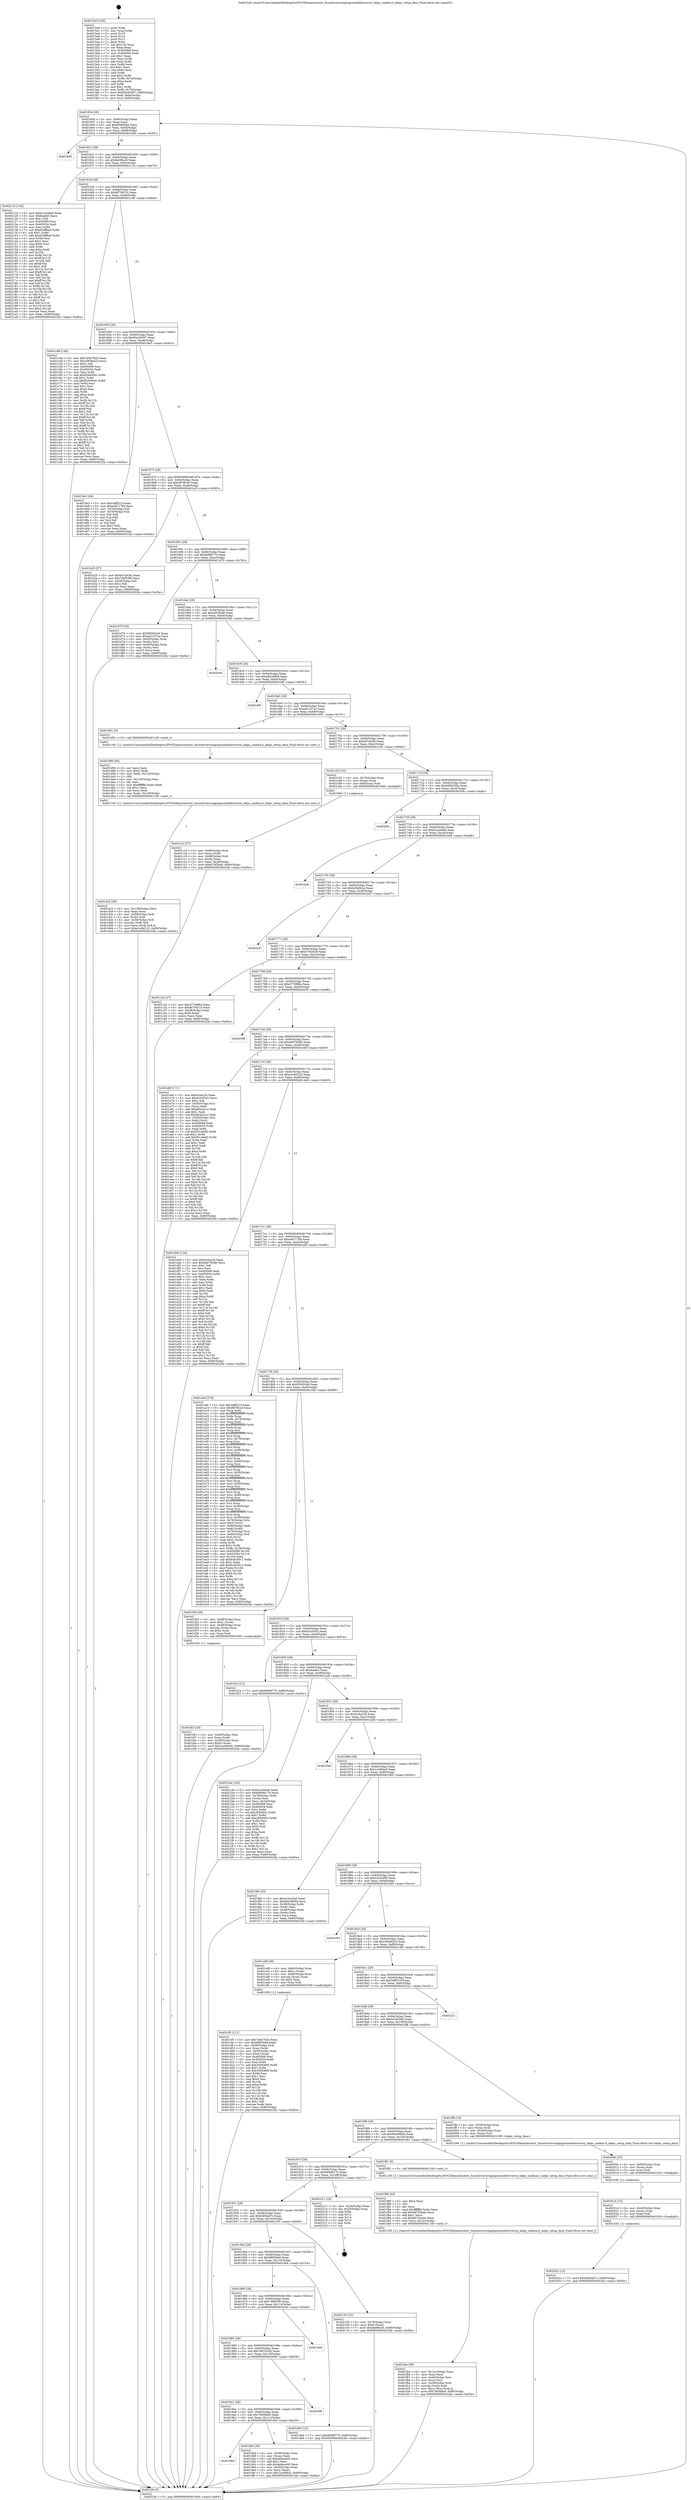 digraph "0x4015a0" {
  label = "0x4015a0 (/mnt/c/Users/mathe/Desktop/tcc/POCII/binaries/extr_linuxdriversstagingcomedidriversni_labpc_isadma.h_labpc_setup_dma_Final-ollvm.out::main(0))"
  labelloc = "t"
  node[shape=record]

  Entry [label="",width=0.3,height=0.3,shape=circle,fillcolor=black,style=filled]
  "0x401604" [label="{
     0x401604 [29]\l
     | [instrs]\l
     &nbsp;&nbsp;0x401604 \<+3\>: mov -0x80(%rbp),%eax\l
     &nbsp;&nbsp;0x401607 \<+2\>: mov %eax,%ecx\l
     &nbsp;&nbsp;0x401609 \<+6\>: sub $0x809d5fab,%ecx\l
     &nbsp;&nbsp;0x40160f \<+6\>: mov %eax,-0x94(%rbp)\l
     &nbsp;&nbsp;0x401615 \<+6\>: mov %ecx,-0x98(%rbp)\l
     &nbsp;&nbsp;0x40161b \<+6\>: je 0000000000401b93 \<main+0x5f3\>\l
  }"]
  "0x401b93" [label="{
     0x401b93\l
  }", style=dashed]
  "0x401621" [label="{
     0x401621 [28]\l
     | [instrs]\l
     &nbsp;&nbsp;0x401621 \<+5\>: jmp 0000000000401626 \<main+0x86\>\l
     &nbsp;&nbsp;0x401626 \<+6\>: mov -0x94(%rbp),%eax\l
     &nbsp;&nbsp;0x40162c \<+5\>: sub $0x8a0fbce5,%eax\l
     &nbsp;&nbsp;0x401631 \<+6\>: mov %eax,-0x9c(%rbp)\l
     &nbsp;&nbsp;0x401637 \<+6\>: je 000000000040211b \<main+0xb7b\>\l
  }"]
  Exit [label="",width=0.3,height=0.3,shape=circle,fillcolor=black,style=filled,peripheries=2]
  "0x40211b" [label="{
     0x40211b [144]\l
     | [instrs]\l
     &nbsp;&nbsp;0x40211b \<+5\>: mov $0xb1a2ebab,%eax\l
     &nbsp;&nbsp;0x402120 \<+5\>: mov $0x8aafe0,%ecx\l
     &nbsp;&nbsp;0x402125 \<+2\>: mov $0x1,%dl\l
     &nbsp;&nbsp;0x402127 \<+7\>: mov 0x405068,%esi\l
     &nbsp;&nbsp;0x40212e \<+7\>: mov 0x405054,%edi\l
     &nbsp;&nbsp;0x402135 \<+3\>: mov %esi,%r8d\l
     &nbsp;&nbsp;0x402138 \<+7\>: sub $0xd26ffba0,%r8d\l
     &nbsp;&nbsp;0x40213f \<+4\>: sub $0x1,%r8d\l
     &nbsp;&nbsp;0x402143 \<+7\>: add $0xd26ffba0,%r8d\l
     &nbsp;&nbsp;0x40214a \<+4\>: imul %r8d,%esi\l
     &nbsp;&nbsp;0x40214e \<+3\>: and $0x1,%esi\l
     &nbsp;&nbsp;0x402151 \<+3\>: cmp $0x0,%esi\l
     &nbsp;&nbsp;0x402154 \<+4\>: sete %r9b\l
     &nbsp;&nbsp;0x402158 \<+3\>: cmp $0xa,%edi\l
     &nbsp;&nbsp;0x40215b \<+4\>: setl %r10b\l
     &nbsp;&nbsp;0x40215f \<+3\>: mov %r9b,%r11b\l
     &nbsp;&nbsp;0x402162 \<+4\>: xor $0xff,%r11b\l
     &nbsp;&nbsp;0x402166 \<+3\>: mov %r10b,%bl\l
     &nbsp;&nbsp;0x402169 \<+3\>: xor $0xff,%bl\l
     &nbsp;&nbsp;0x40216c \<+3\>: xor $0x1,%dl\l
     &nbsp;&nbsp;0x40216f \<+3\>: mov %r11b,%r14b\l
     &nbsp;&nbsp;0x402172 \<+4\>: and $0xff,%r14b\l
     &nbsp;&nbsp;0x402176 \<+3\>: and %dl,%r9b\l
     &nbsp;&nbsp;0x402179 \<+3\>: mov %bl,%r15b\l
     &nbsp;&nbsp;0x40217c \<+4\>: and $0xff,%r15b\l
     &nbsp;&nbsp;0x402180 \<+3\>: and %dl,%r10b\l
     &nbsp;&nbsp;0x402183 \<+3\>: or %r9b,%r14b\l
     &nbsp;&nbsp;0x402186 \<+3\>: or %r10b,%r15b\l
     &nbsp;&nbsp;0x402189 \<+3\>: xor %r15b,%r14b\l
     &nbsp;&nbsp;0x40218c \<+3\>: or %bl,%r11b\l
     &nbsp;&nbsp;0x40218f \<+4\>: xor $0xff,%r11b\l
     &nbsp;&nbsp;0x402193 \<+3\>: or $0x1,%dl\l
     &nbsp;&nbsp;0x402196 \<+3\>: and %dl,%r11b\l
     &nbsp;&nbsp;0x402199 \<+3\>: or %r11b,%r14b\l
     &nbsp;&nbsp;0x40219c \<+4\>: test $0x1,%r14b\l
     &nbsp;&nbsp;0x4021a0 \<+3\>: cmovne %ecx,%eax\l
     &nbsp;&nbsp;0x4021a3 \<+3\>: mov %eax,-0x80(%rbp)\l
     &nbsp;&nbsp;0x4021a6 \<+5\>: jmp 00000000004022fa \<main+0xd5a\>\l
  }"]
  "0x40163d" [label="{
     0x40163d [28]\l
     | [instrs]\l
     &nbsp;&nbsp;0x40163d \<+5\>: jmp 0000000000401642 \<main+0xa2\>\l
     &nbsp;&nbsp;0x401642 \<+6\>: mov -0x94(%rbp),%eax\l
     &nbsp;&nbsp;0x401648 \<+5\>: sub $0x8f756219,%eax\l
     &nbsp;&nbsp;0x40164d \<+6\>: mov %eax,-0xa0(%rbp)\l
     &nbsp;&nbsp;0x401653 \<+6\>: je 0000000000401c48 \<main+0x6a8\>\l
  }"]
  "0x40202c" [label="{
     0x40202c [12]\l
     | [instrs]\l
     &nbsp;&nbsp;0x40202c \<+7\>: movl $0x6d05ab7c,-0x80(%rbp)\l
     &nbsp;&nbsp;0x402033 \<+5\>: jmp 00000000004022fa \<main+0xd5a\>\l
  }"]
  "0x401c48" [label="{
     0x401c48 [144]\l
     | [instrs]\l
     &nbsp;&nbsp;0x401c48 \<+5\>: mov $0x7a0b7820,%eax\l
     &nbsp;&nbsp;0x401c4d \<+5\>: mov $0x306db423,%ecx\l
     &nbsp;&nbsp;0x401c52 \<+2\>: mov $0x1,%dl\l
     &nbsp;&nbsp;0x401c54 \<+7\>: mov 0x405068,%esi\l
     &nbsp;&nbsp;0x401c5b \<+7\>: mov 0x405054,%edi\l
     &nbsp;&nbsp;0x401c62 \<+3\>: mov %esi,%r8d\l
     &nbsp;&nbsp;0x401c65 \<+7\>: add $0x82e940dc,%r8d\l
     &nbsp;&nbsp;0x401c6c \<+4\>: sub $0x1,%r8d\l
     &nbsp;&nbsp;0x401c70 \<+7\>: sub $0x82e940dc,%r8d\l
     &nbsp;&nbsp;0x401c77 \<+4\>: imul %r8d,%esi\l
     &nbsp;&nbsp;0x401c7b \<+3\>: and $0x1,%esi\l
     &nbsp;&nbsp;0x401c7e \<+3\>: cmp $0x0,%esi\l
     &nbsp;&nbsp;0x401c81 \<+4\>: sete %r9b\l
     &nbsp;&nbsp;0x401c85 \<+3\>: cmp $0xa,%edi\l
     &nbsp;&nbsp;0x401c88 \<+4\>: setl %r10b\l
     &nbsp;&nbsp;0x401c8c \<+3\>: mov %r9b,%r11b\l
     &nbsp;&nbsp;0x401c8f \<+4\>: xor $0xff,%r11b\l
     &nbsp;&nbsp;0x401c93 \<+3\>: mov %r10b,%bl\l
     &nbsp;&nbsp;0x401c96 \<+3\>: xor $0xff,%bl\l
     &nbsp;&nbsp;0x401c99 \<+3\>: xor $0x1,%dl\l
     &nbsp;&nbsp;0x401c9c \<+3\>: mov %r11b,%r14b\l
     &nbsp;&nbsp;0x401c9f \<+4\>: and $0xff,%r14b\l
     &nbsp;&nbsp;0x401ca3 \<+3\>: and %dl,%r9b\l
     &nbsp;&nbsp;0x401ca6 \<+3\>: mov %bl,%r15b\l
     &nbsp;&nbsp;0x401ca9 \<+4\>: and $0xff,%r15b\l
     &nbsp;&nbsp;0x401cad \<+3\>: and %dl,%r10b\l
     &nbsp;&nbsp;0x401cb0 \<+3\>: or %r9b,%r14b\l
     &nbsp;&nbsp;0x401cb3 \<+3\>: or %r10b,%r15b\l
     &nbsp;&nbsp;0x401cb6 \<+3\>: xor %r15b,%r14b\l
     &nbsp;&nbsp;0x401cb9 \<+3\>: or %bl,%r11b\l
     &nbsp;&nbsp;0x401cbc \<+4\>: xor $0xff,%r11b\l
     &nbsp;&nbsp;0x401cc0 \<+3\>: or $0x1,%dl\l
     &nbsp;&nbsp;0x401cc3 \<+3\>: and %dl,%r11b\l
     &nbsp;&nbsp;0x401cc6 \<+3\>: or %r11b,%r14b\l
     &nbsp;&nbsp;0x401cc9 \<+4\>: test $0x1,%r14b\l
     &nbsp;&nbsp;0x401ccd \<+3\>: cmovne %ecx,%eax\l
     &nbsp;&nbsp;0x401cd0 \<+3\>: mov %eax,-0x80(%rbp)\l
     &nbsp;&nbsp;0x401cd3 \<+5\>: jmp 00000000004022fa \<main+0xd5a\>\l
  }"]
  "0x401659" [label="{
     0x401659 [28]\l
     | [instrs]\l
     &nbsp;&nbsp;0x401659 \<+5\>: jmp 000000000040165e \<main+0xbe\>\l
     &nbsp;&nbsp;0x40165e \<+6\>: mov -0x94(%rbp),%eax\l
     &nbsp;&nbsp;0x401664 \<+5\>: sub $0x95a30497,%eax\l
     &nbsp;&nbsp;0x401669 \<+6\>: mov %eax,-0xa4(%rbp)\l
     &nbsp;&nbsp;0x40166f \<+6\>: je 00000000004019e3 \<main+0x443\>\l
  }"]
  "0x40201d" [label="{
     0x40201d [15]\l
     | [instrs]\l
     &nbsp;&nbsp;0x40201d \<+4\>: mov -0x40(%rbp),%rax\l
     &nbsp;&nbsp;0x402021 \<+3\>: mov (%rax),%rax\l
     &nbsp;&nbsp;0x402024 \<+3\>: mov %rax,%rdi\l
     &nbsp;&nbsp;0x402027 \<+5\>: call 0000000000401030 \<free@plt\>\l
     | [calls]\l
     &nbsp;&nbsp;0x401030 \{1\} (unknown)\l
  }"]
  "0x4019e3" [label="{
     0x4019e3 [44]\l
     | [instrs]\l
     &nbsp;&nbsp;0x4019e3 \<+5\>: mov $0x3aff521f,%eax\l
     &nbsp;&nbsp;0x4019e8 \<+5\>: mov $0xee9717b9,%ecx\l
     &nbsp;&nbsp;0x4019ed \<+3\>: mov -0x7a(%rbp),%dl\l
     &nbsp;&nbsp;0x4019f0 \<+4\>: mov -0x79(%rbp),%sil\l
     &nbsp;&nbsp;0x4019f4 \<+3\>: mov %dl,%dil\l
     &nbsp;&nbsp;0x4019f7 \<+3\>: and %sil,%dil\l
     &nbsp;&nbsp;0x4019fa \<+3\>: xor %sil,%dl\l
     &nbsp;&nbsp;0x4019fd \<+3\>: or %dl,%dil\l
     &nbsp;&nbsp;0x401a00 \<+4\>: test $0x1,%dil\l
     &nbsp;&nbsp;0x401a04 \<+3\>: cmovne %ecx,%eax\l
     &nbsp;&nbsp;0x401a07 \<+3\>: mov %eax,-0x80(%rbp)\l
     &nbsp;&nbsp;0x401a0a \<+5\>: jmp 00000000004022fa \<main+0xd5a\>\l
  }"]
  "0x401675" [label="{
     0x401675 [28]\l
     | [instrs]\l
     &nbsp;&nbsp;0x401675 \<+5\>: jmp 000000000040167a \<main+0xda\>\l
     &nbsp;&nbsp;0x40167a \<+6\>: mov -0x94(%rbp),%eax\l
     &nbsp;&nbsp;0x401680 \<+5\>: sub $0x987ff1a5,%eax\l
     &nbsp;&nbsp;0x401685 \<+6\>: mov %eax,-0xa8(%rbp)\l
     &nbsp;&nbsp;0x40168b \<+6\>: je 0000000000401b25 \<main+0x585\>\l
  }"]
  "0x4022fa" [label="{
     0x4022fa [5]\l
     | [instrs]\l
     &nbsp;&nbsp;0x4022fa \<+5\>: jmp 0000000000401604 \<main+0x64\>\l
  }"]
  "0x4015a0" [label="{
     0x4015a0 [100]\l
     | [instrs]\l
     &nbsp;&nbsp;0x4015a0 \<+1\>: push %rbp\l
     &nbsp;&nbsp;0x4015a1 \<+3\>: mov %rsp,%rbp\l
     &nbsp;&nbsp;0x4015a4 \<+2\>: push %r15\l
     &nbsp;&nbsp;0x4015a6 \<+2\>: push %r14\l
     &nbsp;&nbsp;0x4015a8 \<+2\>: push %r12\l
     &nbsp;&nbsp;0x4015aa \<+1\>: push %rbx\l
     &nbsp;&nbsp;0x4015ab \<+7\>: sub $0x120,%rsp\l
     &nbsp;&nbsp;0x4015b2 \<+2\>: xor %eax,%eax\l
     &nbsp;&nbsp;0x4015b4 \<+7\>: mov 0x405068,%ecx\l
     &nbsp;&nbsp;0x4015bb \<+7\>: mov 0x405054,%edx\l
     &nbsp;&nbsp;0x4015c2 \<+3\>: sub $0x1,%eax\l
     &nbsp;&nbsp;0x4015c5 \<+3\>: mov %ecx,%r8d\l
     &nbsp;&nbsp;0x4015c8 \<+3\>: add %eax,%r8d\l
     &nbsp;&nbsp;0x4015cb \<+4\>: imul %r8d,%ecx\l
     &nbsp;&nbsp;0x4015cf \<+3\>: and $0x1,%ecx\l
     &nbsp;&nbsp;0x4015d2 \<+3\>: cmp $0x0,%ecx\l
     &nbsp;&nbsp;0x4015d5 \<+4\>: sete %r9b\l
     &nbsp;&nbsp;0x4015d9 \<+4\>: and $0x1,%r9b\l
     &nbsp;&nbsp;0x4015dd \<+4\>: mov %r9b,-0x7a(%rbp)\l
     &nbsp;&nbsp;0x4015e1 \<+3\>: cmp $0xa,%edx\l
     &nbsp;&nbsp;0x4015e4 \<+4\>: setl %r9b\l
     &nbsp;&nbsp;0x4015e8 \<+4\>: and $0x1,%r9b\l
     &nbsp;&nbsp;0x4015ec \<+4\>: mov %r9b,-0x79(%rbp)\l
     &nbsp;&nbsp;0x4015f0 \<+7\>: movl $0x95a30497,-0x80(%rbp)\l
     &nbsp;&nbsp;0x4015f7 \<+6\>: mov %edi,-0x84(%rbp)\l
     &nbsp;&nbsp;0x4015fd \<+7\>: mov %rsi,-0x90(%rbp)\l
  }"]
  "0x40200e" [label="{
     0x40200e [15]\l
     | [instrs]\l
     &nbsp;&nbsp;0x40200e \<+4\>: mov -0x58(%rbp),%rax\l
     &nbsp;&nbsp;0x402012 \<+3\>: mov (%rax),%rax\l
     &nbsp;&nbsp;0x402015 \<+3\>: mov %rax,%rdi\l
     &nbsp;&nbsp;0x402018 \<+5\>: call 0000000000401030 \<free@plt\>\l
     | [calls]\l
     &nbsp;&nbsp;0x401030 \{1\} (unknown)\l
  }"]
  "0x401b25" [label="{
     0x401b25 [27]\l
     | [instrs]\l
     &nbsp;&nbsp;0x401b25 \<+5\>: mov $0xb07a63fc,%eax\l
     &nbsp;&nbsp;0x401b2a \<+5\>: mov $0x746f53f0,%ecx\l
     &nbsp;&nbsp;0x401b2f \<+3\>: mov -0x29(%rbp),%dl\l
     &nbsp;&nbsp;0x401b32 \<+3\>: test $0x1,%dl\l
     &nbsp;&nbsp;0x401b35 \<+3\>: cmovne %ecx,%eax\l
     &nbsp;&nbsp;0x401b38 \<+3\>: mov %eax,-0x80(%rbp)\l
     &nbsp;&nbsp;0x401b3b \<+5\>: jmp 00000000004022fa \<main+0xd5a\>\l
  }"]
  "0x401691" [label="{
     0x401691 [28]\l
     | [instrs]\l
     &nbsp;&nbsp;0x401691 \<+5\>: jmp 0000000000401696 \<main+0xf6\>\l
     &nbsp;&nbsp;0x401696 \<+6\>: mov -0x94(%rbp),%eax\l
     &nbsp;&nbsp;0x40169c \<+5\>: sub $0x9b68f770,%eax\l
     &nbsp;&nbsp;0x4016a1 \<+6\>: mov %eax,-0xac(%rbp)\l
     &nbsp;&nbsp;0x4016a7 \<+6\>: je 0000000000401d70 \<main+0x7d0\>\l
  }"]
  "0x4019bd" [label="{
     0x4019bd\l
  }", style=dashed]
  "0x401d70" [label="{
     0x401d70 [33]\l
     | [instrs]\l
     &nbsp;&nbsp;0x401d70 \<+5\>: mov $0xf50652e6,%eax\l
     &nbsp;&nbsp;0x401d75 \<+5\>: mov $0xad1237ac,%ecx\l
     &nbsp;&nbsp;0x401d7a \<+4\>: mov -0x50(%rbp),%rdx\l
     &nbsp;&nbsp;0x401d7e \<+2\>: mov (%rdx),%esi\l
     &nbsp;&nbsp;0x401d80 \<+4\>: mov -0x60(%rbp),%rdx\l
     &nbsp;&nbsp;0x401d84 \<+2\>: cmp (%rdx),%esi\l
     &nbsp;&nbsp;0x401d86 \<+3\>: cmovl %ecx,%eax\l
     &nbsp;&nbsp;0x401d89 \<+3\>: mov %eax,-0x80(%rbp)\l
     &nbsp;&nbsp;0x401d8c \<+5\>: jmp 00000000004022fa \<main+0xd5a\>\l
  }"]
  "0x4016ad" [label="{
     0x4016ad [28]\l
     | [instrs]\l
     &nbsp;&nbsp;0x4016ad \<+5\>: jmp 00000000004016b2 \<main+0x112\>\l
     &nbsp;&nbsp;0x4016b2 \<+6\>: mov -0x94(%rbp),%eax\l
     &nbsp;&nbsp;0x4016b8 \<+5\>: sub $0xa053fca8,%eax\l
     &nbsp;&nbsp;0x4016bd \<+6\>: mov %eax,-0xb0(%rbp)\l
     &nbsp;&nbsp;0x4016c3 \<+6\>: je 0000000000402044 \<main+0xaa4\>\l
  }"]
  "0x401fd4" [label="{
     0x401fd4 [39]\l
     | [instrs]\l
     &nbsp;&nbsp;0x401fd4 \<+4\>: mov -0x38(%rbp),%rax\l
     &nbsp;&nbsp;0x401fd8 \<+2\>: mov (%rax),%ecx\l
     &nbsp;&nbsp;0x401fda \<+6\>: sub $0xde8ece00,%ecx\l
     &nbsp;&nbsp;0x401fe0 \<+3\>: add $0x1,%ecx\l
     &nbsp;&nbsp;0x401fe3 \<+6\>: add $0xde8ece00,%ecx\l
     &nbsp;&nbsp;0x401fe9 \<+4\>: mov -0x38(%rbp),%rax\l
     &nbsp;&nbsp;0x401fed \<+2\>: mov %ecx,(%rax)\l
     &nbsp;&nbsp;0x401fef \<+7\>: movl $0x1ac994a5,-0x80(%rbp)\l
     &nbsp;&nbsp;0x401ff6 \<+5\>: jmp 00000000004022fa \<main+0xd5a\>\l
  }"]
  "0x402044" [label="{
     0x402044\l
  }", style=dashed]
  "0x4016c9" [label="{
     0x4016c9 [28]\l
     | [instrs]\l
     &nbsp;&nbsp;0x4016c9 \<+5\>: jmp 00000000004016ce \<main+0x12e\>\l
     &nbsp;&nbsp;0x4016ce \<+6\>: mov -0x94(%rbp),%eax\l
     &nbsp;&nbsp;0x4016d4 \<+5\>: sub $0xa82cd849,%eax\l
     &nbsp;&nbsp;0x4016d9 \<+6\>: mov %eax,-0xb4(%rbp)\l
     &nbsp;&nbsp;0x4016df \<+6\>: je 0000000000401bf6 \<main+0x656\>\l
  }"]
  "0x4019a1" [label="{
     0x4019a1 [28]\l
     | [instrs]\l
     &nbsp;&nbsp;0x4019a1 \<+5\>: jmp 00000000004019a6 \<main+0x406\>\l
     &nbsp;&nbsp;0x4019a6 \<+6\>: mov -0x94(%rbp),%eax\l
     &nbsp;&nbsp;0x4019ac \<+5\>: sub $0x78d5fdb0,%eax\l
     &nbsp;&nbsp;0x4019b1 \<+6\>: mov %eax,-0x11c(%rbp)\l
     &nbsp;&nbsp;0x4019b7 \<+6\>: je 0000000000401fd4 \<main+0xa34\>\l
  }"]
  "0x401bf6" [label="{
     0x401bf6\l
  }", style=dashed]
  "0x4016e5" [label="{
     0x4016e5 [28]\l
     | [instrs]\l
     &nbsp;&nbsp;0x4016e5 \<+5\>: jmp 00000000004016ea \<main+0x14a\>\l
     &nbsp;&nbsp;0x4016ea \<+6\>: mov -0x94(%rbp),%eax\l
     &nbsp;&nbsp;0x4016f0 \<+5\>: sub $0xad1237ac,%eax\l
     &nbsp;&nbsp;0x4016f5 \<+6\>: mov %eax,-0xb8(%rbp)\l
     &nbsp;&nbsp;0x4016fb \<+6\>: je 0000000000401d91 \<main+0x7f1\>\l
  }"]
  "0x4020f9" [label="{
     0x4020f9\l
  }", style=dashed]
  "0x401d91" [label="{
     0x401d91 [5]\l
     | [instrs]\l
     &nbsp;&nbsp;0x401d91 \<+5\>: call 0000000000401160 \<next_i\>\l
     | [calls]\l
     &nbsp;&nbsp;0x401160 \{1\} (/mnt/c/Users/mathe/Desktop/tcc/POCII/binaries/extr_linuxdriversstagingcomedidriversni_labpc_isadma.h_labpc_setup_dma_Final-ollvm.out::next_i)\l
  }"]
  "0x401701" [label="{
     0x401701 [28]\l
     | [instrs]\l
     &nbsp;&nbsp;0x401701 \<+5\>: jmp 0000000000401706 \<main+0x166\>\l
     &nbsp;&nbsp;0x401706 \<+6\>: mov -0x94(%rbp),%eax\l
     &nbsp;&nbsp;0x40170c \<+5\>: sub $0xb07a63fc,%eax\l
     &nbsp;&nbsp;0x401711 \<+6\>: mov %eax,-0xbc(%rbp)\l
     &nbsp;&nbsp;0x401717 \<+6\>: je 0000000000401c02 \<main+0x662\>\l
  }"]
  "0x401985" [label="{
     0x401985 [28]\l
     | [instrs]\l
     &nbsp;&nbsp;0x401985 \<+5\>: jmp 000000000040198a \<main+0x3ea\>\l
     &nbsp;&nbsp;0x40198a \<+6\>: mov -0x94(%rbp),%eax\l
     &nbsp;&nbsp;0x401990 \<+5\>: sub $0x768701d5,%eax\l
     &nbsp;&nbsp;0x401995 \<+6\>: mov %eax,-0x118(%rbp)\l
     &nbsp;&nbsp;0x40199b \<+6\>: je 00000000004020f9 \<main+0xb59\>\l
  }"]
  "0x401c02" [label="{
     0x401c02 [16]\l
     | [instrs]\l
     &nbsp;&nbsp;0x401c02 \<+4\>: mov -0x70(%rbp),%rax\l
     &nbsp;&nbsp;0x401c06 \<+3\>: mov (%rax),%rax\l
     &nbsp;&nbsp;0x401c09 \<+4\>: mov 0x8(%rax),%rdi\l
     &nbsp;&nbsp;0x401c0d \<+5\>: call 0000000000401060 \<atoi@plt\>\l
     | [calls]\l
     &nbsp;&nbsp;0x401060 \{1\} (unknown)\l
  }"]
  "0x40171d" [label="{
     0x40171d [28]\l
     | [instrs]\l
     &nbsp;&nbsp;0x40171d \<+5\>: jmp 0000000000401722 \<main+0x182\>\l
     &nbsp;&nbsp;0x401722 \<+6\>: mov -0x94(%rbp),%eax\l
     &nbsp;&nbsp;0x401728 \<+5\>: sub $0xb085258a,%eax\l
     &nbsp;&nbsp;0x40172d \<+6\>: mov %eax,-0xc0(%rbp)\l
     &nbsp;&nbsp;0x401733 \<+6\>: je 000000000040209c \<main+0xafc\>\l
  }"]
  "0x401b40" [label="{
     0x401b40\l
  }", style=dashed]
  "0x40209c" [label="{
     0x40209c\l
  }", style=dashed]
  "0x401739" [label="{
     0x401739 [28]\l
     | [instrs]\l
     &nbsp;&nbsp;0x401739 \<+5\>: jmp 000000000040173e \<main+0x19e\>\l
     &nbsp;&nbsp;0x40173e \<+6\>: mov -0x94(%rbp),%eax\l
     &nbsp;&nbsp;0x401744 \<+5\>: sub $0xb1a2ebab,%eax\l
     &nbsp;&nbsp;0x401749 \<+6\>: mov %eax,-0xc4(%rbp)\l
     &nbsp;&nbsp;0x40174f \<+6\>: je 00000000004022e8 \<main+0xd48\>\l
  }"]
  "0x401fae" [label="{
     0x401fae [38]\l
     | [instrs]\l
     &nbsp;&nbsp;0x401fae \<+6\>: mov -0x12c(%rbp),%ecx\l
     &nbsp;&nbsp;0x401fb4 \<+3\>: imul %eax,%ecx\l
     &nbsp;&nbsp;0x401fb7 \<+4\>: mov -0x40(%rbp),%rsi\l
     &nbsp;&nbsp;0x401fbb \<+3\>: mov (%rsi),%rsi\l
     &nbsp;&nbsp;0x401fbe \<+4\>: mov -0x38(%rbp),%rdi\l
     &nbsp;&nbsp;0x401fc2 \<+3\>: movslq (%rdi),%rdi\l
     &nbsp;&nbsp;0x401fc5 \<+3\>: mov %ecx,(%rsi,%rdi,4)\l
     &nbsp;&nbsp;0x401fc8 \<+7\>: movl $0x78d5fdb0,-0x80(%rbp)\l
     &nbsp;&nbsp;0x401fcf \<+5\>: jmp 00000000004022fa \<main+0xd5a\>\l
  }"]
  "0x4022e8" [label="{
     0x4022e8\l
  }", style=dashed]
  "0x401755" [label="{
     0x401755 [28]\l
     | [instrs]\l
     &nbsp;&nbsp;0x401755 \<+5\>: jmp 000000000040175a \<main+0x1ba\>\l
     &nbsp;&nbsp;0x40175a \<+6\>: mov -0x94(%rbp),%eax\l
     &nbsp;&nbsp;0x401760 \<+5\>: sub $0xb2fe0b2a,%eax\l
     &nbsp;&nbsp;0x401765 \<+6\>: mov %eax,-0xc8(%rbp)\l
     &nbsp;&nbsp;0x40176b \<+6\>: je 00000000004022d7 \<main+0xd37\>\l
  }"]
  "0x401f86" [label="{
     0x401f86 [40]\l
     | [instrs]\l
     &nbsp;&nbsp;0x401f86 \<+5\>: mov $0x2,%ecx\l
     &nbsp;&nbsp;0x401f8b \<+1\>: cltd\l
     &nbsp;&nbsp;0x401f8c \<+2\>: idiv %ecx\l
     &nbsp;&nbsp;0x401f8e \<+6\>: imul $0xfffffffe,%edx,%ecx\l
     &nbsp;&nbsp;0x401f94 \<+6\>: add $0x66763ede,%ecx\l
     &nbsp;&nbsp;0x401f9a \<+3\>: add $0x1,%ecx\l
     &nbsp;&nbsp;0x401f9d \<+6\>: sub $0x66763ede,%ecx\l
     &nbsp;&nbsp;0x401fa3 \<+6\>: mov %ecx,-0x12c(%rbp)\l
     &nbsp;&nbsp;0x401fa9 \<+5\>: call 0000000000401160 \<next_i\>\l
     | [calls]\l
     &nbsp;&nbsp;0x401160 \{1\} (/mnt/c/Users/mathe/Desktop/tcc/POCII/binaries/extr_linuxdriversstagingcomedidriversni_labpc_isadma.h_labpc_setup_dma_Final-ollvm.out::next_i)\l
  }"]
  "0x4022d7" [label="{
     0x4022d7\l
  }", style=dashed]
  "0x401771" [label="{
     0x401771 [28]\l
     | [instrs]\l
     &nbsp;&nbsp;0x401771 \<+5\>: jmp 0000000000401776 \<main+0x1d6\>\l
     &nbsp;&nbsp;0x401776 \<+6\>: mov -0x94(%rbp),%eax\l
     &nbsp;&nbsp;0x40177c \<+5\>: sub $0xb70f26a9,%eax\l
     &nbsp;&nbsp;0x401781 \<+6\>: mov %eax,-0xcc(%rbp)\l
     &nbsp;&nbsp;0x401787 \<+6\>: je 0000000000401c2d \<main+0x68d\>\l
  }"]
  "0x401f43" [label="{
     0x401f43 [29]\l
     | [instrs]\l
     &nbsp;&nbsp;0x401f43 \<+4\>: mov -0x40(%rbp),%rdi\l
     &nbsp;&nbsp;0x401f47 \<+3\>: mov %rax,(%rdi)\l
     &nbsp;&nbsp;0x401f4a \<+4\>: mov -0x38(%rbp),%rax\l
     &nbsp;&nbsp;0x401f4e \<+6\>: movl $0x0,(%rax)\l
     &nbsp;&nbsp;0x401f54 \<+7\>: movl $0x1ac994a5,-0x80(%rbp)\l
     &nbsp;&nbsp;0x401f5b \<+5\>: jmp 00000000004022fa \<main+0xd5a\>\l
  }"]
  "0x401c2d" [label="{
     0x401c2d [27]\l
     | [instrs]\l
     &nbsp;&nbsp;0x401c2d \<+5\>: mov $0xd7768f6a,%eax\l
     &nbsp;&nbsp;0x401c32 \<+5\>: mov $0x8f756219,%ecx\l
     &nbsp;&nbsp;0x401c37 \<+3\>: mov -0x28(%rbp),%edx\l
     &nbsp;&nbsp;0x401c3a \<+3\>: cmp $0x0,%edx\l
     &nbsp;&nbsp;0x401c3d \<+3\>: cmove %ecx,%eax\l
     &nbsp;&nbsp;0x401c40 \<+3\>: mov %eax,-0x80(%rbp)\l
     &nbsp;&nbsp;0x401c43 \<+5\>: jmp 00000000004022fa \<main+0xd5a\>\l
  }"]
  "0x40178d" [label="{
     0x40178d [28]\l
     | [instrs]\l
     &nbsp;&nbsp;0x40178d \<+5\>: jmp 0000000000401792 \<main+0x1f2\>\l
     &nbsp;&nbsp;0x401792 \<+6\>: mov -0x94(%rbp),%eax\l
     &nbsp;&nbsp;0x401798 \<+5\>: sub $0xd7768f6a,%eax\l
     &nbsp;&nbsp;0x40179d \<+6\>: mov %eax,-0xd0(%rbp)\l
     &nbsp;&nbsp;0x4017a3 \<+6\>: je 0000000000402038 \<main+0xa98\>\l
  }"]
  "0x401dc2" [label="{
     0x401dc2 [39]\l
     | [instrs]\l
     &nbsp;&nbsp;0x401dc2 \<+6\>: mov -0x128(%rbp),%ecx\l
     &nbsp;&nbsp;0x401dc8 \<+3\>: imul %eax,%ecx\l
     &nbsp;&nbsp;0x401dcb \<+4\>: mov -0x58(%rbp),%rdi\l
     &nbsp;&nbsp;0x401dcf \<+3\>: mov (%rdi),%rdi\l
     &nbsp;&nbsp;0x401dd2 \<+4\>: mov -0x50(%rbp),%r8\l
     &nbsp;&nbsp;0x401dd6 \<+3\>: movslq (%r8),%r8\l
     &nbsp;&nbsp;0x401dd9 \<+4\>: mov %ecx,(%rdi,%r8,4)\l
     &nbsp;&nbsp;0x401ddd \<+7\>: movl $0xe1e9d122,-0x80(%rbp)\l
     &nbsp;&nbsp;0x401de4 \<+5\>: jmp 00000000004022fa \<main+0xd5a\>\l
  }"]
  "0x402038" [label="{
     0x402038\l
  }", style=dashed]
  "0x4017a9" [label="{
     0x4017a9 [28]\l
     | [instrs]\l
     &nbsp;&nbsp;0x4017a9 \<+5\>: jmp 00000000004017ae \<main+0x20e\>\l
     &nbsp;&nbsp;0x4017ae \<+6\>: mov -0x94(%rbp),%eax\l
     &nbsp;&nbsp;0x4017b4 \<+5\>: sub $0xde6783d0,%eax\l
     &nbsp;&nbsp;0x4017b9 \<+6\>: mov %eax,-0xd4(%rbp)\l
     &nbsp;&nbsp;0x4017bf \<+6\>: je 0000000000401e6f \<main+0x8cf\>\l
  }"]
  "0x401d96" [label="{
     0x401d96 [44]\l
     | [instrs]\l
     &nbsp;&nbsp;0x401d96 \<+2\>: xor %ecx,%ecx\l
     &nbsp;&nbsp;0x401d98 \<+5\>: mov $0x2,%edx\l
     &nbsp;&nbsp;0x401d9d \<+6\>: mov %edx,-0x124(%rbp)\l
     &nbsp;&nbsp;0x401da3 \<+1\>: cltd\l
     &nbsp;&nbsp;0x401da4 \<+6\>: mov -0x124(%rbp),%esi\l
     &nbsp;&nbsp;0x401daa \<+2\>: idiv %esi\l
     &nbsp;&nbsp;0x401dac \<+6\>: imul $0xfffffffe,%edx,%edx\l
     &nbsp;&nbsp;0x401db2 \<+3\>: sub $0x1,%ecx\l
     &nbsp;&nbsp;0x401db5 \<+2\>: sub %ecx,%edx\l
     &nbsp;&nbsp;0x401db7 \<+6\>: mov %edx,-0x128(%rbp)\l
     &nbsp;&nbsp;0x401dbd \<+5\>: call 0000000000401160 \<next_i\>\l
     | [calls]\l
     &nbsp;&nbsp;0x401160 \{1\} (/mnt/c/Users/mathe/Desktop/tcc/POCII/binaries/extr_linuxdriversstagingcomedidriversni_labpc_isadma.h_labpc_setup_dma_Final-ollvm.out::next_i)\l
  }"]
  "0x401e6f" [label="{
     0x401e6f [171]\l
     | [instrs]\l
     &nbsp;&nbsp;0x401e6f \<+5\>: mov $0x4c4a22b,%eax\l
     &nbsp;&nbsp;0x401e74 \<+5\>: mov $0xfc3c0342,%ecx\l
     &nbsp;&nbsp;0x401e79 \<+2\>: mov $0x1,%dl\l
     &nbsp;&nbsp;0x401e7b \<+4\>: mov -0x50(%rbp),%rsi\l
     &nbsp;&nbsp;0x401e7f \<+2\>: mov (%rsi),%edi\l
     &nbsp;&nbsp;0x401e81 \<+6\>: add $0xb83a2ccc,%edi\l
     &nbsp;&nbsp;0x401e87 \<+3\>: add $0x1,%edi\l
     &nbsp;&nbsp;0x401e8a \<+6\>: sub $0xb83a2ccc,%edi\l
     &nbsp;&nbsp;0x401e90 \<+4\>: mov -0x50(%rbp),%rsi\l
     &nbsp;&nbsp;0x401e94 \<+2\>: mov %edi,(%rsi)\l
     &nbsp;&nbsp;0x401e96 \<+7\>: mov 0x405068,%edi\l
     &nbsp;&nbsp;0x401e9d \<+8\>: mov 0x405054,%r8d\l
     &nbsp;&nbsp;0x401ea5 \<+3\>: mov %edi,%r9d\l
     &nbsp;&nbsp;0x401ea8 \<+7\>: sub $0xf51c0e82,%r9d\l
     &nbsp;&nbsp;0x401eaf \<+4\>: sub $0x1,%r9d\l
     &nbsp;&nbsp;0x401eb3 \<+7\>: add $0xf51c0e82,%r9d\l
     &nbsp;&nbsp;0x401eba \<+4\>: imul %r9d,%edi\l
     &nbsp;&nbsp;0x401ebe \<+3\>: and $0x1,%edi\l
     &nbsp;&nbsp;0x401ec1 \<+3\>: cmp $0x0,%edi\l
     &nbsp;&nbsp;0x401ec4 \<+4\>: sete %r10b\l
     &nbsp;&nbsp;0x401ec8 \<+4\>: cmp $0xa,%r8d\l
     &nbsp;&nbsp;0x401ecc \<+4\>: setl %r11b\l
     &nbsp;&nbsp;0x401ed0 \<+3\>: mov %r10b,%bl\l
     &nbsp;&nbsp;0x401ed3 \<+3\>: xor $0xff,%bl\l
     &nbsp;&nbsp;0x401ed6 \<+3\>: mov %r11b,%r14b\l
     &nbsp;&nbsp;0x401ed9 \<+4\>: xor $0xff,%r14b\l
     &nbsp;&nbsp;0x401edd \<+3\>: xor $0x0,%dl\l
     &nbsp;&nbsp;0x401ee0 \<+3\>: mov %bl,%r15b\l
     &nbsp;&nbsp;0x401ee3 \<+4\>: and $0x0,%r15b\l
     &nbsp;&nbsp;0x401ee7 \<+3\>: and %dl,%r10b\l
     &nbsp;&nbsp;0x401eea \<+3\>: mov %r14b,%r12b\l
     &nbsp;&nbsp;0x401eed \<+4\>: and $0x0,%r12b\l
     &nbsp;&nbsp;0x401ef1 \<+3\>: and %dl,%r11b\l
     &nbsp;&nbsp;0x401ef4 \<+3\>: or %r10b,%r15b\l
     &nbsp;&nbsp;0x401ef7 \<+3\>: or %r11b,%r12b\l
     &nbsp;&nbsp;0x401efa \<+3\>: xor %r12b,%r15b\l
     &nbsp;&nbsp;0x401efd \<+3\>: or %r14b,%bl\l
     &nbsp;&nbsp;0x401f00 \<+3\>: xor $0xff,%bl\l
     &nbsp;&nbsp;0x401f03 \<+3\>: or $0x0,%dl\l
     &nbsp;&nbsp;0x401f06 \<+2\>: and %dl,%bl\l
     &nbsp;&nbsp;0x401f08 \<+3\>: or %bl,%r15b\l
     &nbsp;&nbsp;0x401f0b \<+4\>: test $0x1,%r15b\l
     &nbsp;&nbsp;0x401f0f \<+3\>: cmovne %ecx,%eax\l
     &nbsp;&nbsp;0x401f12 \<+3\>: mov %eax,-0x80(%rbp)\l
     &nbsp;&nbsp;0x401f15 \<+5\>: jmp 00000000004022fa \<main+0xd5a\>\l
  }"]
  "0x4017c5" [label="{
     0x4017c5 [28]\l
     | [instrs]\l
     &nbsp;&nbsp;0x4017c5 \<+5\>: jmp 00000000004017ca \<main+0x22a\>\l
     &nbsp;&nbsp;0x4017ca \<+6\>: mov -0x94(%rbp),%eax\l
     &nbsp;&nbsp;0x4017d0 \<+5\>: sub $0xe1e9d122,%eax\l
     &nbsp;&nbsp;0x4017d5 \<+6\>: mov %eax,-0xd8(%rbp)\l
     &nbsp;&nbsp;0x4017db \<+6\>: je 0000000000401de9 \<main+0x849\>\l
  }"]
  "0x401969" [label="{
     0x401969 [28]\l
     | [instrs]\l
     &nbsp;&nbsp;0x401969 \<+5\>: jmp 000000000040196e \<main+0x3ce\>\l
     &nbsp;&nbsp;0x40196e \<+6\>: mov -0x94(%rbp),%eax\l
     &nbsp;&nbsp;0x401974 \<+5\>: sub $0x746f53f0,%eax\l
     &nbsp;&nbsp;0x401979 \<+6\>: mov %eax,-0x114(%rbp)\l
     &nbsp;&nbsp;0x40197f \<+6\>: je 0000000000401b40 \<main+0x5a0\>\l
  }"]
  "0x401de9" [label="{
     0x401de9 [134]\l
     | [instrs]\l
     &nbsp;&nbsp;0x401de9 \<+5\>: mov $0x4c4a22b,%eax\l
     &nbsp;&nbsp;0x401dee \<+5\>: mov $0xde6783d0,%ecx\l
     &nbsp;&nbsp;0x401df3 \<+2\>: mov $0x1,%dl\l
     &nbsp;&nbsp;0x401df5 \<+2\>: xor %esi,%esi\l
     &nbsp;&nbsp;0x401df7 \<+7\>: mov 0x405068,%edi\l
     &nbsp;&nbsp;0x401dfe \<+8\>: mov 0x405054,%r8d\l
     &nbsp;&nbsp;0x401e06 \<+3\>: sub $0x1,%esi\l
     &nbsp;&nbsp;0x401e09 \<+3\>: mov %edi,%r9d\l
     &nbsp;&nbsp;0x401e0c \<+3\>: add %esi,%r9d\l
     &nbsp;&nbsp;0x401e0f \<+4\>: imul %r9d,%edi\l
     &nbsp;&nbsp;0x401e13 \<+3\>: and $0x1,%edi\l
     &nbsp;&nbsp;0x401e16 \<+3\>: cmp $0x0,%edi\l
     &nbsp;&nbsp;0x401e19 \<+4\>: sete %r10b\l
     &nbsp;&nbsp;0x401e1d \<+4\>: cmp $0xa,%r8d\l
     &nbsp;&nbsp;0x401e21 \<+4\>: setl %r11b\l
     &nbsp;&nbsp;0x401e25 \<+3\>: mov %r10b,%bl\l
     &nbsp;&nbsp;0x401e28 \<+3\>: xor $0xff,%bl\l
     &nbsp;&nbsp;0x401e2b \<+3\>: mov %r11b,%r14b\l
     &nbsp;&nbsp;0x401e2e \<+4\>: xor $0xff,%r14b\l
     &nbsp;&nbsp;0x401e32 \<+3\>: xor $0x0,%dl\l
     &nbsp;&nbsp;0x401e35 \<+3\>: mov %bl,%r15b\l
     &nbsp;&nbsp;0x401e38 \<+4\>: and $0x0,%r15b\l
     &nbsp;&nbsp;0x401e3c \<+3\>: and %dl,%r10b\l
     &nbsp;&nbsp;0x401e3f \<+3\>: mov %r14b,%r12b\l
     &nbsp;&nbsp;0x401e42 \<+4\>: and $0x0,%r12b\l
     &nbsp;&nbsp;0x401e46 \<+3\>: and %dl,%r11b\l
     &nbsp;&nbsp;0x401e49 \<+3\>: or %r10b,%r15b\l
     &nbsp;&nbsp;0x401e4c \<+3\>: or %r11b,%r12b\l
     &nbsp;&nbsp;0x401e4f \<+3\>: xor %r12b,%r15b\l
     &nbsp;&nbsp;0x401e52 \<+3\>: or %r14b,%bl\l
     &nbsp;&nbsp;0x401e55 \<+3\>: xor $0xff,%bl\l
     &nbsp;&nbsp;0x401e58 \<+3\>: or $0x0,%dl\l
     &nbsp;&nbsp;0x401e5b \<+2\>: and %dl,%bl\l
     &nbsp;&nbsp;0x401e5d \<+3\>: or %bl,%r15b\l
     &nbsp;&nbsp;0x401e60 \<+4\>: test $0x1,%r15b\l
     &nbsp;&nbsp;0x401e64 \<+3\>: cmovne %ecx,%eax\l
     &nbsp;&nbsp;0x401e67 \<+3\>: mov %eax,-0x80(%rbp)\l
     &nbsp;&nbsp;0x401e6a \<+5\>: jmp 00000000004022fa \<main+0xd5a\>\l
  }"]
  "0x4017e1" [label="{
     0x4017e1 [28]\l
     | [instrs]\l
     &nbsp;&nbsp;0x4017e1 \<+5\>: jmp 00000000004017e6 \<main+0x246\>\l
     &nbsp;&nbsp;0x4017e6 \<+6\>: mov -0x94(%rbp),%eax\l
     &nbsp;&nbsp;0x4017ec \<+5\>: sub $0xee9717b9,%eax\l
     &nbsp;&nbsp;0x4017f1 \<+6\>: mov %eax,-0xdc(%rbp)\l
     &nbsp;&nbsp;0x4017f7 \<+6\>: je 0000000000401a0f \<main+0x46f\>\l
  }"]
  "0x401d64" [label="{
     0x401d64 [12]\l
     | [instrs]\l
     &nbsp;&nbsp;0x401d64 \<+7\>: movl $0x9b68f770,-0x80(%rbp)\l
     &nbsp;&nbsp;0x401d6b \<+5\>: jmp 00000000004022fa \<main+0xd5a\>\l
  }"]
  "0x401a0f" [label="{
     0x401a0f [278]\l
     | [instrs]\l
     &nbsp;&nbsp;0x401a0f \<+5\>: mov $0x3aff521f,%eax\l
     &nbsp;&nbsp;0x401a14 \<+5\>: mov $0x987ff1a5,%ecx\l
     &nbsp;&nbsp;0x401a19 \<+3\>: mov %rsp,%rdx\l
     &nbsp;&nbsp;0x401a1c \<+4\>: add $0xfffffffffffffff0,%rdx\l
     &nbsp;&nbsp;0x401a20 \<+3\>: mov %rdx,%rsp\l
     &nbsp;&nbsp;0x401a23 \<+4\>: mov %rdx,-0x78(%rbp)\l
     &nbsp;&nbsp;0x401a27 \<+3\>: mov %rsp,%rdx\l
     &nbsp;&nbsp;0x401a2a \<+4\>: add $0xfffffffffffffff0,%rdx\l
     &nbsp;&nbsp;0x401a2e \<+3\>: mov %rdx,%rsp\l
     &nbsp;&nbsp;0x401a31 \<+3\>: mov %rsp,%rsi\l
     &nbsp;&nbsp;0x401a34 \<+4\>: add $0xfffffffffffffff0,%rsi\l
     &nbsp;&nbsp;0x401a38 \<+3\>: mov %rsi,%rsp\l
     &nbsp;&nbsp;0x401a3b \<+4\>: mov %rsi,-0x70(%rbp)\l
     &nbsp;&nbsp;0x401a3f \<+3\>: mov %rsp,%rsi\l
     &nbsp;&nbsp;0x401a42 \<+4\>: add $0xfffffffffffffff0,%rsi\l
     &nbsp;&nbsp;0x401a46 \<+3\>: mov %rsi,%rsp\l
     &nbsp;&nbsp;0x401a49 \<+4\>: mov %rsi,-0x68(%rbp)\l
     &nbsp;&nbsp;0x401a4d \<+3\>: mov %rsp,%rsi\l
     &nbsp;&nbsp;0x401a50 \<+4\>: add $0xfffffffffffffff0,%rsi\l
     &nbsp;&nbsp;0x401a54 \<+3\>: mov %rsi,%rsp\l
     &nbsp;&nbsp;0x401a57 \<+4\>: mov %rsi,-0x60(%rbp)\l
     &nbsp;&nbsp;0x401a5b \<+3\>: mov %rsp,%rsi\l
     &nbsp;&nbsp;0x401a5e \<+4\>: add $0xfffffffffffffff0,%rsi\l
     &nbsp;&nbsp;0x401a62 \<+3\>: mov %rsi,%rsp\l
     &nbsp;&nbsp;0x401a65 \<+4\>: mov %rsi,-0x58(%rbp)\l
     &nbsp;&nbsp;0x401a69 \<+3\>: mov %rsp,%rsi\l
     &nbsp;&nbsp;0x401a6c \<+4\>: add $0xfffffffffffffff0,%rsi\l
     &nbsp;&nbsp;0x401a70 \<+3\>: mov %rsi,%rsp\l
     &nbsp;&nbsp;0x401a73 \<+4\>: mov %rsi,-0x50(%rbp)\l
     &nbsp;&nbsp;0x401a77 \<+3\>: mov %rsp,%rsi\l
     &nbsp;&nbsp;0x401a7a \<+4\>: add $0xfffffffffffffff0,%rsi\l
     &nbsp;&nbsp;0x401a7e \<+3\>: mov %rsi,%rsp\l
     &nbsp;&nbsp;0x401a81 \<+4\>: mov %rsi,-0x48(%rbp)\l
     &nbsp;&nbsp;0x401a85 \<+3\>: mov %rsp,%rsi\l
     &nbsp;&nbsp;0x401a88 \<+4\>: add $0xfffffffffffffff0,%rsi\l
     &nbsp;&nbsp;0x401a8c \<+3\>: mov %rsi,%rsp\l
     &nbsp;&nbsp;0x401a8f \<+4\>: mov %rsi,-0x40(%rbp)\l
     &nbsp;&nbsp;0x401a93 \<+3\>: mov %rsp,%rsi\l
     &nbsp;&nbsp;0x401a96 \<+4\>: add $0xfffffffffffffff0,%rsi\l
     &nbsp;&nbsp;0x401a9a \<+3\>: mov %rsi,%rsp\l
     &nbsp;&nbsp;0x401a9d \<+4\>: mov %rsi,-0x38(%rbp)\l
     &nbsp;&nbsp;0x401aa1 \<+4\>: mov -0x78(%rbp),%rsi\l
     &nbsp;&nbsp;0x401aa5 \<+6\>: movl $0x0,(%rsi)\l
     &nbsp;&nbsp;0x401aab \<+6\>: mov -0x84(%rbp),%edi\l
     &nbsp;&nbsp;0x401ab1 \<+2\>: mov %edi,(%rdx)\l
     &nbsp;&nbsp;0x401ab3 \<+4\>: mov -0x70(%rbp),%rsi\l
     &nbsp;&nbsp;0x401ab7 \<+7\>: mov -0x90(%rbp),%r8\l
     &nbsp;&nbsp;0x401abe \<+3\>: mov %r8,(%rsi)\l
     &nbsp;&nbsp;0x401ac1 \<+3\>: cmpl $0x2,(%rdx)\l
     &nbsp;&nbsp;0x401ac4 \<+4\>: setne %r9b\l
     &nbsp;&nbsp;0x401ac8 \<+4\>: and $0x1,%r9b\l
     &nbsp;&nbsp;0x401acc \<+4\>: mov %r9b,-0x29(%rbp)\l
     &nbsp;&nbsp;0x401ad0 \<+8\>: mov 0x405068,%r10d\l
     &nbsp;&nbsp;0x401ad8 \<+8\>: mov 0x405054,%r11d\l
     &nbsp;&nbsp;0x401ae0 \<+3\>: mov %r10d,%ebx\l
     &nbsp;&nbsp;0x401ae3 \<+6\>: sub $0x8cd240c1,%ebx\l
     &nbsp;&nbsp;0x401ae9 \<+3\>: sub $0x1,%ebx\l
     &nbsp;&nbsp;0x401aec \<+6\>: add $0x8cd240c1,%ebx\l
     &nbsp;&nbsp;0x401af2 \<+4\>: imul %ebx,%r10d\l
     &nbsp;&nbsp;0x401af6 \<+4\>: and $0x1,%r10d\l
     &nbsp;&nbsp;0x401afa \<+4\>: cmp $0x0,%r10d\l
     &nbsp;&nbsp;0x401afe \<+4\>: sete %r9b\l
     &nbsp;&nbsp;0x401b02 \<+4\>: cmp $0xa,%r11d\l
     &nbsp;&nbsp;0x401b06 \<+4\>: setl %r14b\l
     &nbsp;&nbsp;0x401b0a \<+3\>: mov %r9b,%r15b\l
     &nbsp;&nbsp;0x401b0d \<+3\>: and %r14b,%r15b\l
     &nbsp;&nbsp;0x401b10 \<+3\>: xor %r14b,%r9b\l
     &nbsp;&nbsp;0x401b13 \<+3\>: or %r9b,%r15b\l
     &nbsp;&nbsp;0x401b16 \<+4\>: test $0x1,%r15b\l
     &nbsp;&nbsp;0x401b1a \<+3\>: cmovne %ecx,%eax\l
     &nbsp;&nbsp;0x401b1d \<+3\>: mov %eax,-0x80(%rbp)\l
     &nbsp;&nbsp;0x401b20 \<+5\>: jmp 00000000004022fa \<main+0xd5a\>\l
  }"]
  "0x4017fd" [label="{
     0x4017fd [28]\l
     | [instrs]\l
     &nbsp;&nbsp;0x4017fd \<+5\>: jmp 0000000000401802 \<main+0x262\>\l
     &nbsp;&nbsp;0x401802 \<+6\>: mov -0x94(%rbp),%eax\l
     &nbsp;&nbsp;0x401808 \<+5\>: sub $0xf50652e6,%eax\l
     &nbsp;&nbsp;0x40180d \<+6\>: mov %eax,-0xe0(%rbp)\l
     &nbsp;&nbsp;0x401813 \<+6\>: je 0000000000401f26 \<main+0x986\>\l
  }"]
  "0x40194d" [label="{
     0x40194d [28]\l
     | [instrs]\l
     &nbsp;&nbsp;0x40194d \<+5\>: jmp 0000000000401952 \<main+0x3b2\>\l
     &nbsp;&nbsp;0x401952 \<+6\>: mov -0x94(%rbp),%eax\l
     &nbsp;&nbsp;0x401958 \<+5\>: sub $0x6f6f3b6d,%eax\l
     &nbsp;&nbsp;0x40195d \<+6\>: mov %eax,-0x110(%rbp)\l
     &nbsp;&nbsp;0x401963 \<+6\>: je 0000000000401d64 \<main+0x7c4\>\l
  }"]
  "0x401c12" [label="{
     0x401c12 [27]\l
     | [instrs]\l
     &nbsp;&nbsp;0x401c12 \<+4\>: mov -0x68(%rbp),%rdi\l
     &nbsp;&nbsp;0x401c16 \<+2\>: mov %eax,(%rdi)\l
     &nbsp;&nbsp;0x401c18 \<+4\>: mov -0x68(%rbp),%rdi\l
     &nbsp;&nbsp;0x401c1c \<+2\>: mov (%rdi),%eax\l
     &nbsp;&nbsp;0x401c1e \<+3\>: mov %eax,-0x28(%rbp)\l
     &nbsp;&nbsp;0x401c21 \<+7\>: movl $0xb70f26a9,-0x80(%rbp)\l
     &nbsp;&nbsp;0x401c28 \<+5\>: jmp 00000000004022fa \<main+0xd5a\>\l
  }"]
  "0x402105" [label="{
     0x402105 [22]\l
     | [instrs]\l
     &nbsp;&nbsp;0x402105 \<+4\>: mov -0x78(%rbp),%rax\l
     &nbsp;&nbsp;0x402109 \<+6\>: movl $0x0,(%rax)\l
     &nbsp;&nbsp;0x40210f \<+7\>: movl $0x8a0fbce5,-0x80(%rbp)\l
     &nbsp;&nbsp;0x402116 \<+5\>: jmp 00000000004022fa \<main+0xd5a\>\l
  }"]
  "0x401f26" [label="{
     0x401f26 [29]\l
     | [instrs]\l
     &nbsp;&nbsp;0x401f26 \<+4\>: mov -0x48(%rbp),%rax\l
     &nbsp;&nbsp;0x401f2a \<+6\>: movl $0x1,(%rax)\l
     &nbsp;&nbsp;0x401f30 \<+4\>: mov -0x48(%rbp),%rax\l
     &nbsp;&nbsp;0x401f34 \<+3\>: movslq (%rax),%rax\l
     &nbsp;&nbsp;0x401f37 \<+4\>: shl $0x2,%rax\l
     &nbsp;&nbsp;0x401f3b \<+3\>: mov %rax,%rdi\l
     &nbsp;&nbsp;0x401f3e \<+5\>: call 0000000000401050 \<malloc@plt\>\l
     | [calls]\l
     &nbsp;&nbsp;0x401050 \{1\} (unknown)\l
  }"]
  "0x401819" [label="{
     0x401819 [28]\l
     | [instrs]\l
     &nbsp;&nbsp;0x401819 \<+5\>: jmp 000000000040181e \<main+0x27e\>\l
     &nbsp;&nbsp;0x40181e \<+6\>: mov -0x94(%rbp),%eax\l
     &nbsp;&nbsp;0x401824 \<+5\>: sub $0xfc3c0342,%eax\l
     &nbsp;&nbsp;0x401829 \<+6\>: mov %eax,-0xe4(%rbp)\l
     &nbsp;&nbsp;0x40182f \<+6\>: je 0000000000401f1a \<main+0x97a\>\l
  }"]
  "0x401931" [label="{
     0x401931 [28]\l
     | [instrs]\l
     &nbsp;&nbsp;0x401931 \<+5\>: jmp 0000000000401936 \<main+0x396\>\l
     &nbsp;&nbsp;0x401936 \<+6\>: mov -0x94(%rbp),%eax\l
     &nbsp;&nbsp;0x40193c \<+5\>: sub $0x6d05ab7c,%eax\l
     &nbsp;&nbsp;0x401941 \<+6\>: mov %eax,-0x10c(%rbp)\l
     &nbsp;&nbsp;0x401947 \<+6\>: je 0000000000402105 \<main+0xb65\>\l
  }"]
  "0x401f1a" [label="{
     0x401f1a [12]\l
     | [instrs]\l
     &nbsp;&nbsp;0x401f1a \<+7\>: movl $0x9b68f770,-0x80(%rbp)\l
     &nbsp;&nbsp;0x401f21 \<+5\>: jmp 00000000004022fa \<main+0xd5a\>\l
  }"]
  "0x401835" [label="{
     0x401835 [28]\l
     | [instrs]\l
     &nbsp;&nbsp;0x401835 \<+5\>: jmp 000000000040183a \<main+0x29a\>\l
     &nbsp;&nbsp;0x40183a \<+6\>: mov -0x94(%rbp),%eax\l
     &nbsp;&nbsp;0x401840 \<+5\>: sub $0x8aafe0,%eax\l
     &nbsp;&nbsp;0x401845 \<+6\>: mov %eax,-0xe8(%rbp)\l
     &nbsp;&nbsp;0x40184b \<+6\>: je 00000000004021ab \<main+0xc0b\>\l
  }"]
  "0x402211" [label="{
     0x402211 [16]\l
     | [instrs]\l
     &nbsp;&nbsp;0x402211 \<+3\>: mov -0x24(%rbp),%eax\l
     &nbsp;&nbsp;0x402214 \<+4\>: lea -0x20(%rbp),%rsp\l
     &nbsp;&nbsp;0x402218 \<+1\>: pop %rbx\l
     &nbsp;&nbsp;0x402219 \<+2\>: pop %r12\l
     &nbsp;&nbsp;0x40221b \<+2\>: pop %r14\l
     &nbsp;&nbsp;0x40221d \<+2\>: pop %r15\l
     &nbsp;&nbsp;0x40221f \<+1\>: pop %rbp\l
     &nbsp;&nbsp;0x402220 \<+1\>: ret\l
  }"]
  "0x4021ab" [label="{
     0x4021ab [102]\l
     | [instrs]\l
     &nbsp;&nbsp;0x4021ab \<+5\>: mov $0xb1a2ebab,%eax\l
     &nbsp;&nbsp;0x4021b0 \<+5\>: mov $0x699d6170,%ecx\l
     &nbsp;&nbsp;0x4021b5 \<+4\>: mov -0x78(%rbp),%rdx\l
     &nbsp;&nbsp;0x4021b9 \<+2\>: mov (%rdx),%esi\l
     &nbsp;&nbsp;0x4021bb \<+3\>: mov %esi,-0x24(%rbp)\l
     &nbsp;&nbsp;0x4021be \<+7\>: mov 0x405068,%esi\l
     &nbsp;&nbsp;0x4021c5 \<+7\>: mov 0x405054,%edi\l
     &nbsp;&nbsp;0x4021cc \<+3\>: mov %esi,%r8d\l
     &nbsp;&nbsp;0x4021cf \<+7\>: sub $0xc85bf45c,%r8d\l
     &nbsp;&nbsp;0x4021d6 \<+4\>: sub $0x1,%r8d\l
     &nbsp;&nbsp;0x4021da \<+7\>: add $0xc85bf45c,%r8d\l
     &nbsp;&nbsp;0x4021e1 \<+4\>: imul %r8d,%esi\l
     &nbsp;&nbsp;0x4021e5 \<+3\>: and $0x1,%esi\l
     &nbsp;&nbsp;0x4021e8 \<+3\>: cmp $0x0,%esi\l
     &nbsp;&nbsp;0x4021eb \<+4\>: sete %r9b\l
     &nbsp;&nbsp;0x4021ef \<+3\>: cmp $0xa,%edi\l
     &nbsp;&nbsp;0x4021f2 \<+4\>: setl %r10b\l
     &nbsp;&nbsp;0x4021f6 \<+3\>: mov %r9b,%r11b\l
     &nbsp;&nbsp;0x4021f9 \<+3\>: and %r10b,%r11b\l
     &nbsp;&nbsp;0x4021fc \<+3\>: xor %r10b,%r9b\l
     &nbsp;&nbsp;0x4021ff \<+3\>: or %r9b,%r11b\l
     &nbsp;&nbsp;0x402202 \<+4\>: test $0x1,%r11b\l
     &nbsp;&nbsp;0x402206 \<+3\>: cmovne %ecx,%eax\l
     &nbsp;&nbsp;0x402209 \<+3\>: mov %eax,-0x80(%rbp)\l
     &nbsp;&nbsp;0x40220c \<+5\>: jmp 00000000004022fa \<main+0xd5a\>\l
  }"]
  "0x401851" [label="{
     0x401851 [28]\l
     | [instrs]\l
     &nbsp;&nbsp;0x401851 \<+5\>: jmp 0000000000401856 \<main+0x2b6\>\l
     &nbsp;&nbsp;0x401856 \<+6\>: mov -0x94(%rbp),%eax\l
     &nbsp;&nbsp;0x40185c \<+5\>: sub $0x4c4a22b,%eax\l
     &nbsp;&nbsp;0x401861 \<+6\>: mov %eax,-0xec(%rbp)\l
     &nbsp;&nbsp;0x401867 \<+6\>: je 00000000004022b8 \<main+0xd18\>\l
  }"]
  "0x401915" [label="{
     0x401915 [28]\l
     | [instrs]\l
     &nbsp;&nbsp;0x401915 \<+5\>: jmp 000000000040191a \<main+0x37a\>\l
     &nbsp;&nbsp;0x40191a \<+6\>: mov -0x94(%rbp),%eax\l
     &nbsp;&nbsp;0x401920 \<+5\>: sub $0x699d6170,%eax\l
     &nbsp;&nbsp;0x401925 \<+6\>: mov %eax,-0x108(%rbp)\l
     &nbsp;&nbsp;0x40192b \<+6\>: je 0000000000402211 \<main+0xc71\>\l
  }"]
  "0x4022b8" [label="{
     0x4022b8\l
  }", style=dashed]
  "0x40186d" [label="{
     0x40186d [28]\l
     | [instrs]\l
     &nbsp;&nbsp;0x40186d \<+5\>: jmp 0000000000401872 \<main+0x2d2\>\l
     &nbsp;&nbsp;0x401872 \<+6\>: mov -0x94(%rbp),%eax\l
     &nbsp;&nbsp;0x401878 \<+5\>: sub $0x1ac994a5,%eax\l
     &nbsp;&nbsp;0x40187d \<+6\>: mov %eax,-0xf0(%rbp)\l
     &nbsp;&nbsp;0x401883 \<+6\>: je 0000000000401f60 \<main+0x9c0\>\l
  }"]
  "0x401f81" [label="{
     0x401f81 [5]\l
     | [instrs]\l
     &nbsp;&nbsp;0x401f81 \<+5\>: call 0000000000401160 \<next_i\>\l
     | [calls]\l
     &nbsp;&nbsp;0x401160 \{1\} (/mnt/c/Users/mathe/Desktop/tcc/POCII/binaries/extr_linuxdriversstagingcomedidriversni_labpc_isadma.h_labpc_setup_dma_Final-ollvm.out::next_i)\l
  }"]
  "0x401f60" [label="{
     0x401f60 [33]\l
     | [instrs]\l
     &nbsp;&nbsp;0x401f60 \<+5\>: mov $0x4c2e52a6,%eax\l
     &nbsp;&nbsp;0x401f65 \<+5\>: mov $0x66e36b0d,%ecx\l
     &nbsp;&nbsp;0x401f6a \<+4\>: mov -0x38(%rbp),%rdx\l
     &nbsp;&nbsp;0x401f6e \<+2\>: mov (%rdx),%esi\l
     &nbsp;&nbsp;0x401f70 \<+4\>: mov -0x48(%rbp),%rdx\l
     &nbsp;&nbsp;0x401f74 \<+2\>: cmp (%rdx),%esi\l
     &nbsp;&nbsp;0x401f76 \<+3\>: cmovl %ecx,%eax\l
     &nbsp;&nbsp;0x401f79 \<+3\>: mov %eax,-0x80(%rbp)\l
     &nbsp;&nbsp;0x401f7c \<+5\>: jmp 00000000004022fa \<main+0xd5a\>\l
  }"]
  "0x401889" [label="{
     0x401889 [28]\l
     | [instrs]\l
     &nbsp;&nbsp;0x401889 \<+5\>: jmp 000000000040188e \<main+0x2ee\>\l
     &nbsp;&nbsp;0x40188e \<+6\>: mov -0x94(%rbp),%eax\l
     &nbsp;&nbsp;0x401894 \<+5\>: sub $0x2282a0f9,%eax\l
     &nbsp;&nbsp;0x401899 \<+6\>: mov %eax,-0xf4(%rbp)\l
     &nbsp;&nbsp;0x40189f \<+6\>: je 0000000000402263 \<main+0xcc3\>\l
  }"]
  "0x4018f9" [label="{
     0x4018f9 [28]\l
     | [instrs]\l
     &nbsp;&nbsp;0x4018f9 \<+5\>: jmp 00000000004018fe \<main+0x35e\>\l
     &nbsp;&nbsp;0x4018fe \<+6\>: mov -0x94(%rbp),%eax\l
     &nbsp;&nbsp;0x401904 \<+5\>: sub $0x66e36b0d,%eax\l
     &nbsp;&nbsp;0x401909 \<+6\>: mov %eax,-0x104(%rbp)\l
     &nbsp;&nbsp;0x40190f \<+6\>: je 0000000000401f81 \<main+0x9e1\>\l
  }"]
  "0x402263" [label="{
     0x402263\l
  }", style=dashed]
  "0x4018a5" [label="{
     0x4018a5 [28]\l
     | [instrs]\l
     &nbsp;&nbsp;0x4018a5 \<+5\>: jmp 00000000004018aa \<main+0x30a\>\l
     &nbsp;&nbsp;0x4018aa \<+6\>: mov -0x94(%rbp),%eax\l
     &nbsp;&nbsp;0x4018b0 \<+5\>: sub $0x306db423,%eax\l
     &nbsp;&nbsp;0x4018b5 \<+6\>: mov %eax,-0xf8(%rbp)\l
     &nbsp;&nbsp;0x4018bb \<+6\>: je 0000000000401cd8 \<main+0x738\>\l
  }"]
  "0x401ffb" [label="{
     0x401ffb [19]\l
     | [instrs]\l
     &nbsp;&nbsp;0x401ffb \<+4\>: mov -0x58(%rbp),%rax\l
     &nbsp;&nbsp;0x401fff \<+3\>: mov (%rax),%rdi\l
     &nbsp;&nbsp;0x402002 \<+4\>: mov -0x40(%rbp),%rax\l
     &nbsp;&nbsp;0x402006 \<+3\>: mov (%rax),%rsi\l
     &nbsp;&nbsp;0x402009 \<+5\>: call 0000000000401590 \<labpc_setup_dma\>\l
     | [calls]\l
     &nbsp;&nbsp;0x401590 \{1\} (/mnt/c/Users/mathe/Desktop/tcc/POCII/binaries/extr_linuxdriversstagingcomedidriversni_labpc_isadma.h_labpc_setup_dma_Final-ollvm.out::labpc_setup_dma)\l
  }"]
  "0x401cd8" [label="{
     0x401cd8 [29]\l
     | [instrs]\l
     &nbsp;&nbsp;0x401cd8 \<+4\>: mov -0x60(%rbp),%rax\l
     &nbsp;&nbsp;0x401cdc \<+6\>: movl $0x1,(%rax)\l
     &nbsp;&nbsp;0x401ce2 \<+4\>: mov -0x60(%rbp),%rax\l
     &nbsp;&nbsp;0x401ce6 \<+3\>: movslq (%rax),%rax\l
     &nbsp;&nbsp;0x401ce9 \<+4\>: shl $0x2,%rax\l
     &nbsp;&nbsp;0x401ced \<+3\>: mov %rax,%rdi\l
     &nbsp;&nbsp;0x401cf0 \<+5\>: call 0000000000401050 \<malloc@plt\>\l
     | [calls]\l
     &nbsp;&nbsp;0x401050 \{1\} (unknown)\l
  }"]
  "0x4018c1" [label="{
     0x4018c1 [28]\l
     | [instrs]\l
     &nbsp;&nbsp;0x4018c1 \<+5\>: jmp 00000000004018c6 \<main+0x326\>\l
     &nbsp;&nbsp;0x4018c6 \<+6\>: mov -0x94(%rbp),%eax\l
     &nbsp;&nbsp;0x4018cc \<+5\>: sub $0x3aff521f,%eax\l
     &nbsp;&nbsp;0x4018d1 \<+6\>: mov %eax,-0xfc(%rbp)\l
     &nbsp;&nbsp;0x4018d7 \<+6\>: je 0000000000402221 \<main+0xc81\>\l
  }"]
  "0x401cf5" [label="{
     0x401cf5 [111]\l
     | [instrs]\l
     &nbsp;&nbsp;0x401cf5 \<+5\>: mov $0x7a0b7820,%ecx\l
     &nbsp;&nbsp;0x401cfa \<+5\>: mov $0x6f6f3b6d,%edx\l
     &nbsp;&nbsp;0x401cff \<+4\>: mov -0x58(%rbp),%rdi\l
     &nbsp;&nbsp;0x401d03 \<+3\>: mov %rax,(%rdi)\l
     &nbsp;&nbsp;0x401d06 \<+4\>: mov -0x50(%rbp),%rax\l
     &nbsp;&nbsp;0x401d0a \<+6\>: movl $0x0,(%rax)\l
     &nbsp;&nbsp;0x401d10 \<+7\>: mov 0x405068,%esi\l
     &nbsp;&nbsp;0x401d17 \<+8\>: mov 0x405054,%r8d\l
     &nbsp;&nbsp;0x401d1f \<+3\>: mov %esi,%r9d\l
     &nbsp;&nbsp;0x401d22 \<+7\>: add $0x350836f5,%r9d\l
     &nbsp;&nbsp;0x401d29 \<+4\>: sub $0x1,%r9d\l
     &nbsp;&nbsp;0x401d2d \<+7\>: sub $0x350836f5,%r9d\l
     &nbsp;&nbsp;0x401d34 \<+4\>: imul %r9d,%esi\l
     &nbsp;&nbsp;0x401d38 \<+3\>: and $0x1,%esi\l
     &nbsp;&nbsp;0x401d3b \<+3\>: cmp $0x0,%esi\l
     &nbsp;&nbsp;0x401d3e \<+4\>: sete %r10b\l
     &nbsp;&nbsp;0x401d42 \<+4\>: cmp $0xa,%r8d\l
     &nbsp;&nbsp;0x401d46 \<+4\>: setl %r11b\l
     &nbsp;&nbsp;0x401d4a \<+3\>: mov %r10b,%bl\l
     &nbsp;&nbsp;0x401d4d \<+3\>: and %r11b,%bl\l
     &nbsp;&nbsp;0x401d50 \<+3\>: xor %r11b,%r10b\l
     &nbsp;&nbsp;0x401d53 \<+3\>: or %r10b,%bl\l
     &nbsp;&nbsp;0x401d56 \<+3\>: test $0x1,%bl\l
     &nbsp;&nbsp;0x401d59 \<+3\>: cmovne %edx,%ecx\l
     &nbsp;&nbsp;0x401d5c \<+3\>: mov %ecx,-0x80(%rbp)\l
     &nbsp;&nbsp;0x401d5f \<+5\>: jmp 00000000004022fa \<main+0xd5a\>\l
  }"]
  "0x4018dd" [label="{
     0x4018dd [28]\l
     | [instrs]\l
     &nbsp;&nbsp;0x4018dd \<+5\>: jmp 00000000004018e2 \<main+0x342\>\l
     &nbsp;&nbsp;0x4018e2 \<+6\>: mov -0x94(%rbp),%eax\l
     &nbsp;&nbsp;0x4018e8 \<+5\>: sub $0x4c2e52a6,%eax\l
     &nbsp;&nbsp;0x4018ed \<+6\>: mov %eax,-0x100(%rbp)\l
     &nbsp;&nbsp;0x4018f3 \<+6\>: je 0000000000401ffb \<main+0xa5b\>\l
  }"]
  "0x402221" [label="{
     0x402221\l
  }", style=dashed]
  Entry -> "0x4015a0" [label=" 1"]
  "0x401604" -> "0x401b93" [label=" 0"]
  "0x401604" -> "0x401621" [label=" 24"]
  "0x402211" -> Exit [label=" 1"]
  "0x401621" -> "0x40211b" [label=" 1"]
  "0x401621" -> "0x40163d" [label=" 23"]
  "0x4021ab" -> "0x4022fa" [label=" 1"]
  "0x40163d" -> "0x401c48" [label=" 1"]
  "0x40163d" -> "0x401659" [label=" 22"]
  "0x40211b" -> "0x4022fa" [label=" 1"]
  "0x401659" -> "0x4019e3" [label=" 1"]
  "0x401659" -> "0x401675" [label=" 21"]
  "0x4019e3" -> "0x4022fa" [label=" 1"]
  "0x4015a0" -> "0x401604" [label=" 1"]
  "0x4022fa" -> "0x401604" [label=" 23"]
  "0x402105" -> "0x4022fa" [label=" 1"]
  "0x401675" -> "0x401b25" [label=" 1"]
  "0x401675" -> "0x401691" [label=" 20"]
  "0x40202c" -> "0x4022fa" [label=" 1"]
  "0x401691" -> "0x401d70" [label=" 2"]
  "0x401691" -> "0x4016ad" [label=" 18"]
  "0x40201d" -> "0x40202c" [label=" 1"]
  "0x4016ad" -> "0x402044" [label=" 0"]
  "0x4016ad" -> "0x4016c9" [label=" 18"]
  "0x40200e" -> "0x40201d" [label=" 1"]
  "0x4016c9" -> "0x401bf6" [label=" 0"]
  "0x4016c9" -> "0x4016e5" [label=" 18"]
  "0x401fd4" -> "0x4022fa" [label=" 1"]
  "0x4016e5" -> "0x401d91" [label=" 1"]
  "0x4016e5" -> "0x401701" [label=" 17"]
  "0x4019a1" -> "0x4019bd" [label=" 0"]
  "0x401701" -> "0x401c02" [label=" 1"]
  "0x401701" -> "0x40171d" [label=" 16"]
  "0x401ffb" -> "0x40200e" [label=" 1"]
  "0x40171d" -> "0x40209c" [label=" 0"]
  "0x40171d" -> "0x401739" [label=" 16"]
  "0x401985" -> "0x4019a1" [label=" 1"]
  "0x401739" -> "0x4022e8" [label=" 0"]
  "0x401739" -> "0x401755" [label=" 16"]
  "0x4019a1" -> "0x401fd4" [label=" 1"]
  "0x401755" -> "0x4022d7" [label=" 0"]
  "0x401755" -> "0x401771" [label=" 16"]
  "0x401969" -> "0x401985" [label=" 1"]
  "0x401771" -> "0x401c2d" [label=" 1"]
  "0x401771" -> "0x40178d" [label=" 15"]
  "0x401969" -> "0x401b40" [label=" 0"]
  "0x40178d" -> "0x402038" [label=" 0"]
  "0x40178d" -> "0x4017a9" [label=" 15"]
  "0x401985" -> "0x4020f9" [label=" 0"]
  "0x4017a9" -> "0x401e6f" [label=" 1"]
  "0x4017a9" -> "0x4017c5" [label=" 14"]
  "0x401fae" -> "0x4022fa" [label=" 1"]
  "0x4017c5" -> "0x401de9" [label=" 1"]
  "0x4017c5" -> "0x4017e1" [label=" 13"]
  "0x401f86" -> "0x401fae" [label=" 1"]
  "0x4017e1" -> "0x401a0f" [label=" 1"]
  "0x4017e1" -> "0x4017fd" [label=" 12"]
  "0x401f81" -> "0x401f86" [label=" 1"]
  "0x401a0f" -> "0x4022fa" [label=" 1"]
  "0x401b25" -> "0x4022fa" [label=" 1"]
  "0x401c02" -> "0x401c12" [label=" 1"]
  "0x401c12" -> "0x4022fa" [label=" 1"]
  "0x401c2d" -> "0x4022fa" [label=" 1"]
  "0x401c48" -> "0x4022fa" [label=" 1"]
  "0x401f43" -> "0x4022fa" [label=" 1"]
  "0x4017fd" -> "0x401f26" [label=" 1"]
  "0x4017fd" -> "0x401819" [label=" 11"]
  "0x401f26" -> "0x401f43" [label=" 1"]
  "0x401819" -> "0x401f1a" [label=" 1"]
  "0x401819" -> "0x401835" [label=" 10"]
  "0x401e6f" -> "0x4022fa" [label=" 1"]
  "0x401835" -> "0x4021ab" [label=" 1"]
  "0x401835" -> "0x401851" [label=" 9"]
  "0x401de9" -> "0x4022fa" [label=" 1"]
  "0x401851" -> "0x4022b8" [label=" 0"]
  "0x401851" -> "0x40186d" [label=" 9"]
  "0x401d96" -> "0x401dc2" [label=" 1"]
  "0x40186d" -> "0x401f60" [label=" 2"]
  "0x40186d" -> "0x401889" [label=" 7"]
  "0x401d91" -> "0x401d96" [label=" 1"]
  "0x401889" -> "0x402263" [label=" 0"]
  "0x401889" -> "0x4018a5" [label=" 7"]
  "0x401d64" -> "0x4022fa" [label=" 1"]
  "0x4018a5" -> "0x401cd8" [label=" 1"]
  "0x4018a5" -> "0x4018c1" [label=" 6"]
  "0x401cd8" -> "0x401cf5" [label=" 1"]
  "0x401cf5" -> "0x4022fa" [label=" 1"]
  "0x40194d" -> "0x401969" [label=" 1"]
  "0x4018c1" -> "0x402221" [label=" 0"]
  "0x4018c1" -> "0x4018dd" [label=" 6"]
  "0x40194d" -> "0x401d64" [label=" 1"]
  "0x4018dd" -> "0x401ffb" [label=" 1"]
  "0x4018dd" -> "0x4018f9" [label=" 5"]
  "0x401d70" -> "0x4022fa" [label=" 2"]
  "0x4018f9" -> "0x401f81" [label=" 1"]
  "0x4018f9" -> "0x401915" [label=" 4"]
  "0x401dc2" -> "0x4022fa" [label=" 1"]
  "0x401915" -> "0x402211" [label=" 1"]
  "0x401915" -> "0x401931" [label=" 3"]
  "0x401f1a" -> "0x4022fa" [label=" 1"]
  "0x401931" -> "0x402105" [label=" 1"]
  "0x401931" -> "0x40194d" [label=" 2"]
  "0x401f60" -> "0x4022fa" [label=" 2"]
}
